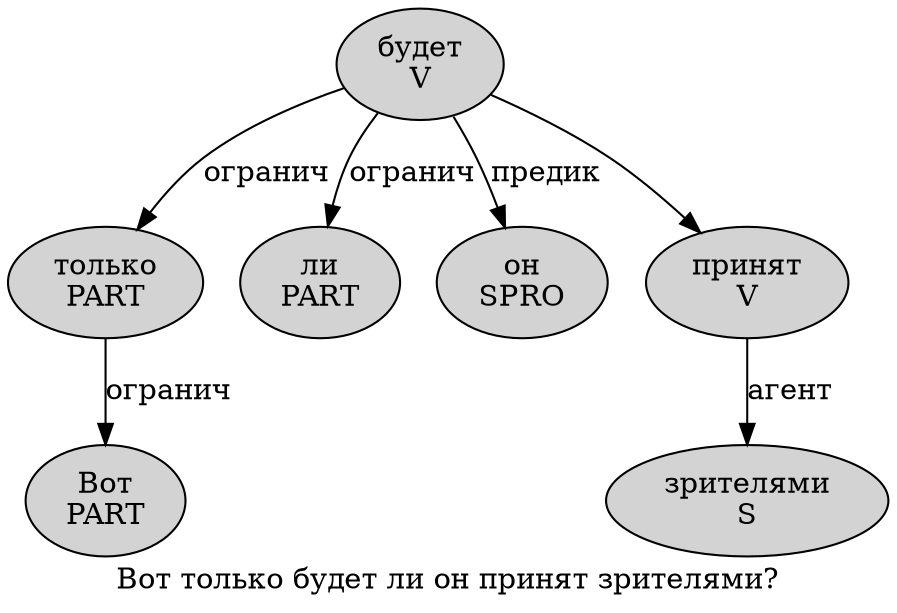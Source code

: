 digraph SENTENCE_3838 {
	graph [label="Вот только будет ли он принят зрителями?"]
	node [style=filled]
		0 [label="Вот
PART" color="" fillcolor=lightgray penwidth=1 shape=ellipse]
		1 [label="только
PART" color="" fillcolor=lightgray penwidth=1 shape=ellipse]
		2 [label="будет
V" color="" fillcolor=lightgray penwidth=1 shape=ellipse]
		3 [label="ли
PART" color="" fillcolor=lightgray penwidth=1 shape=ellipse]
		4 [label="он
SPRO" color="" fillcolor=lightgray penwidth=1 shape=ellipse]
		5 [label="принят
V" color="" fillcolor=lightgray penwidth=1 shape=ellipse]
		6 [label="зрителями
S" color="" fillcolor=lightgray penwidth=1 shape=ellipse]
			2 -> 1 [label="огранич"]
			2 -> 3 [label="огранич"]
			2 -> 4 [label="предик"]
			2 -> 5
			1 -> 0 [label="огранич"]
			5 -> 6 [label="агент"]
}